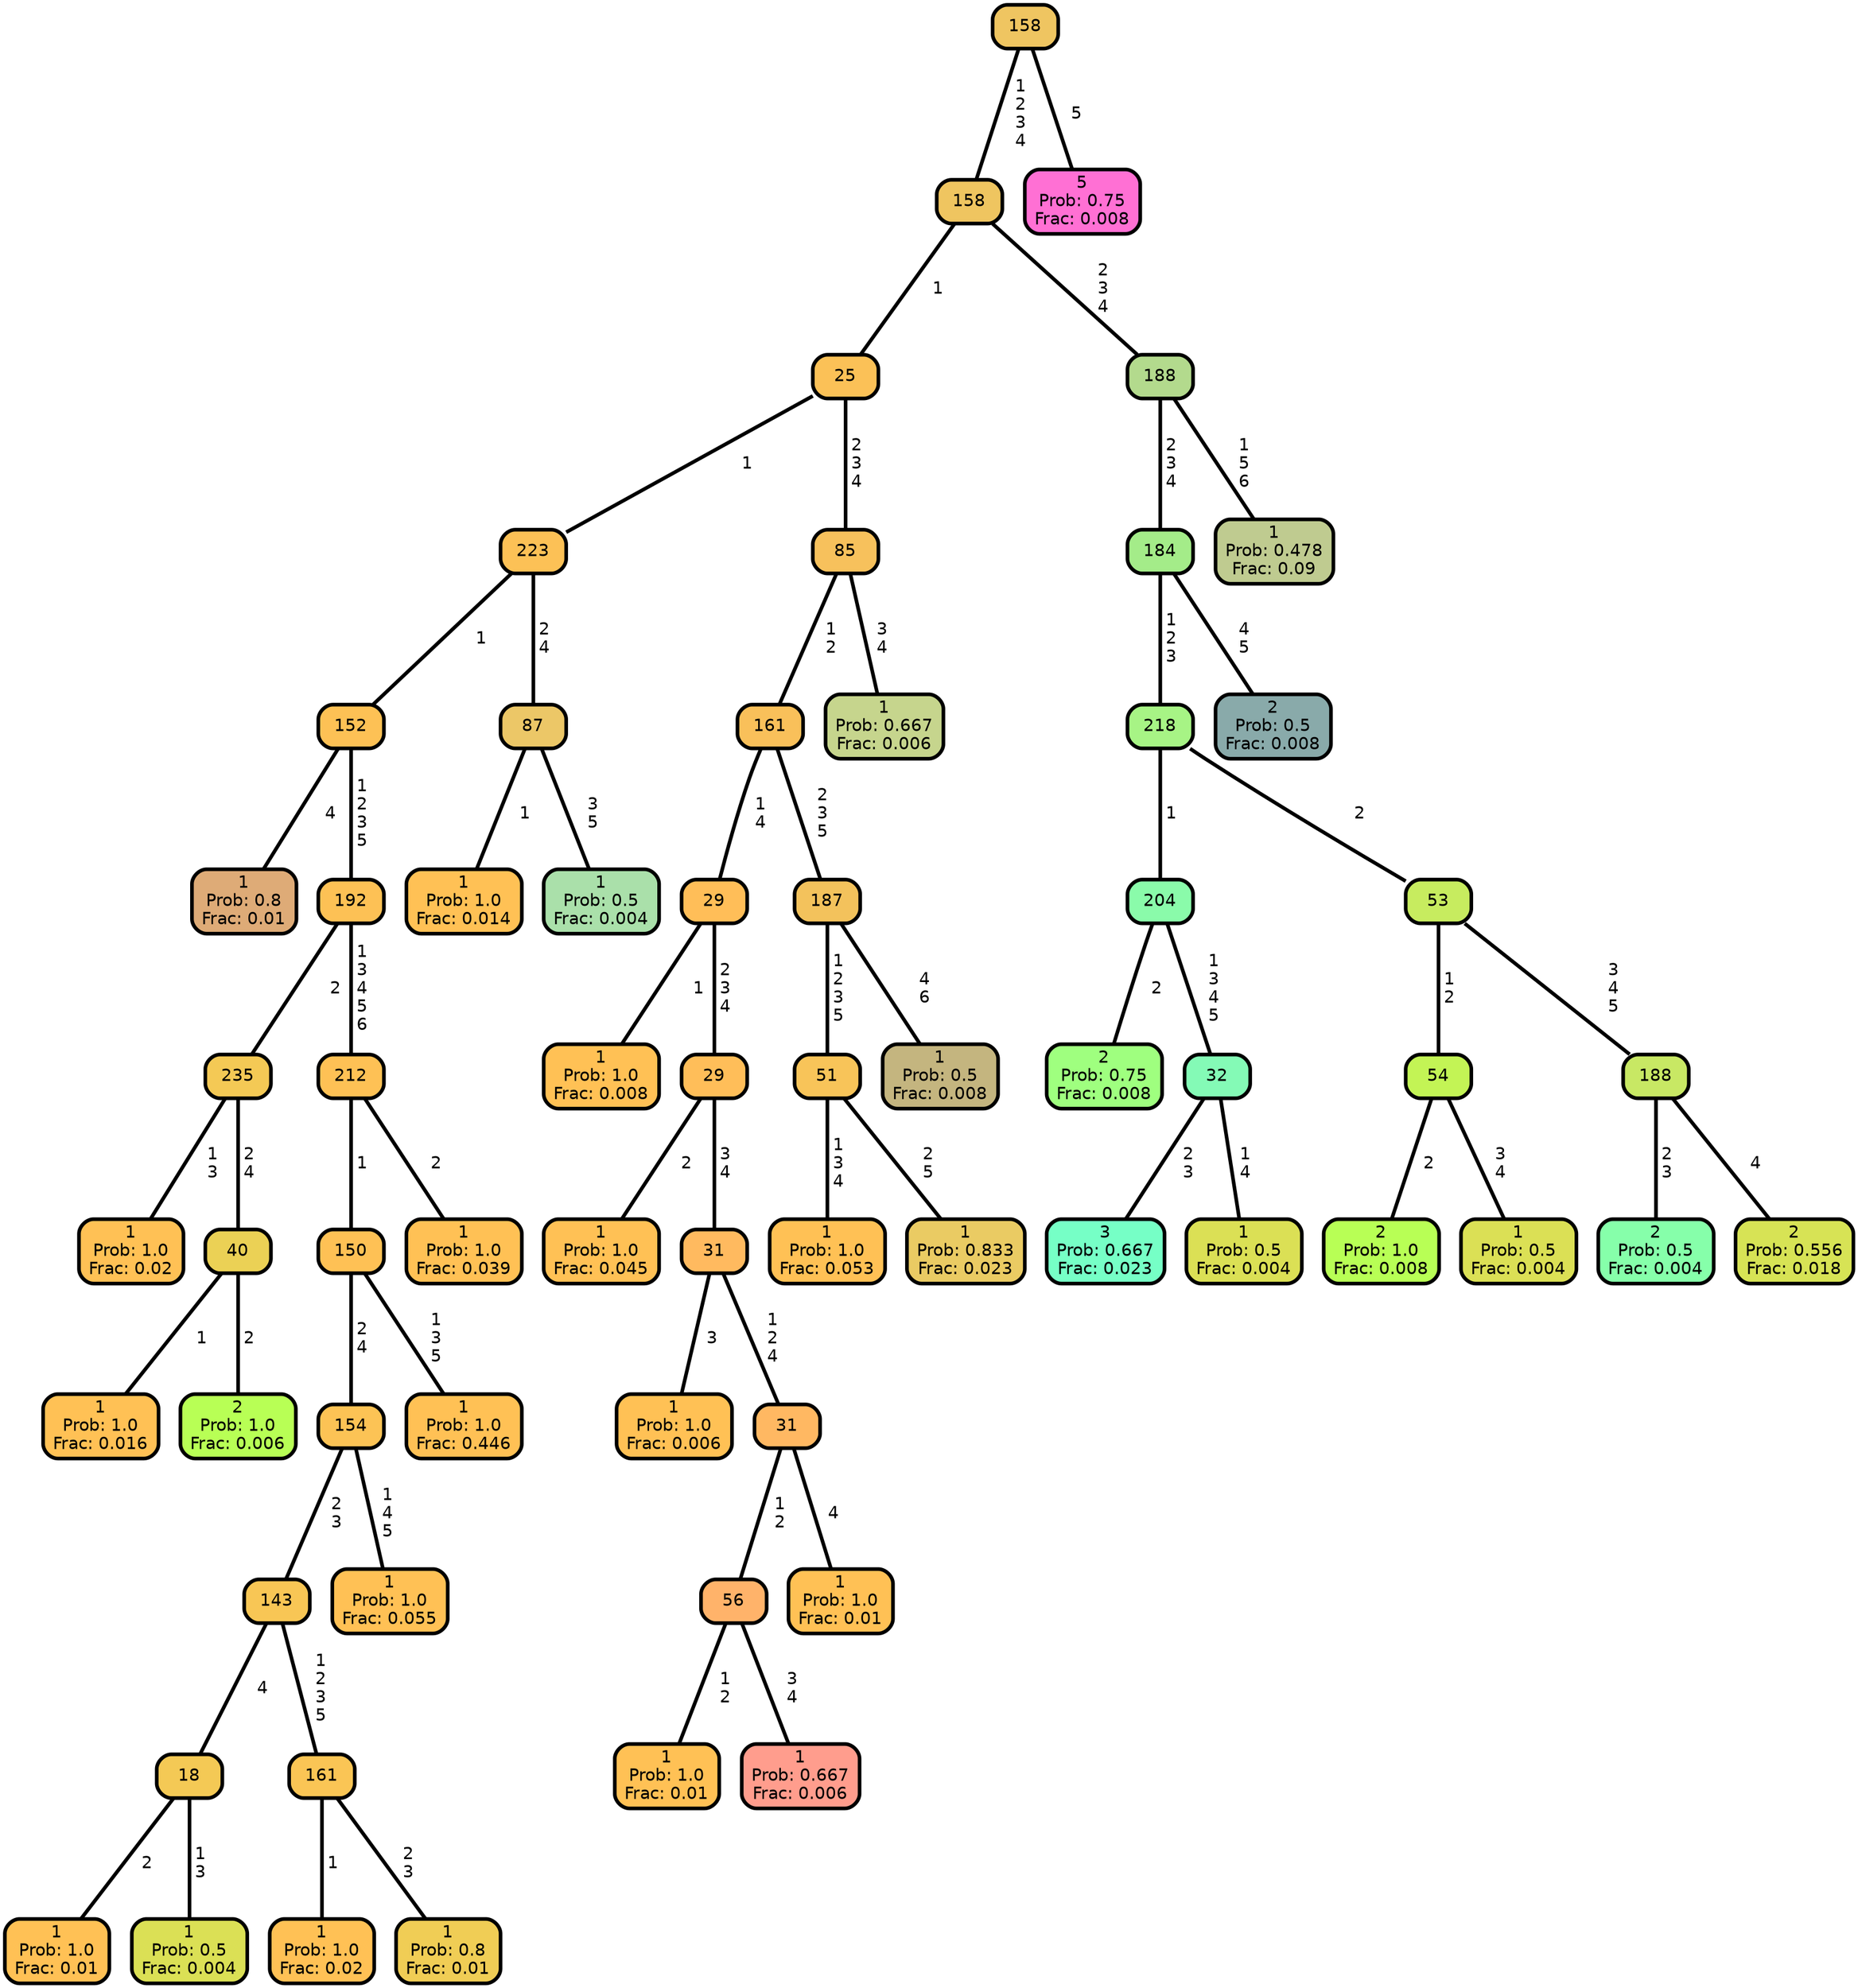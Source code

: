 graph Tree {
node [shape=box, style="filled, rounded",color="black",penwidth="3",fontcolor="black",                 fontname=helvetica] ;
graph [ranksep="0 equally", splines=straight,                 bgcolor=transparent, dpi=200] ;
edge [fontname=helvetica, color=black] ;
0 [label="1
Prob: 0.8
Frac: 0.01", fillcolor="#deab77"] ;
1 [label="152", fillcolor="#fdc155"] ;
2 [label="1
Prob: 1.0
Frac: 0.02", fillcolor="#ffc155"] ;
3 [label="235", fillcolor="#f4c955"] ;
4 [label="1
Prob: 1.0
Frac: 0.016", fillcolor="#ffc155"] ;
5 [label="40", fillcolor="#ebd155"] ;
6 [label="2
Prob: 1.0
Frac: 0.006", fillcolor="#b8ff55"] ;
7 [label="192", fillcolor="#fdc155"] ;
8 [label="1
Prob: 1.0
Frac: 0.01", fillcolor="#ffc155"] ;
9 [label="18", fillcolor="#f4c955"] ;
10 [label="1
Prob: 0.5
Frac: 0.004", fillcolor="#dbe055"] ;
11 [label="143", fillcolor="#f8c655"] ;
12 [label="1
Prob: 1.0
Frac: 0.02", fillcolor="#ffc155"] ;
13 [label="161", fillcolor="#fac555"] ;
14 [label="1
Prob: 0.8
Frac: 0.01", fillcolor="#f0cd55"] ;
15 [label="154", fillcolor="#fcc355"] ;
16 [label="1
Prob: 1.0
Frac: 0.055", fillcolor="#ffc155"] ;
17 [label="150", fillcolor="#fec155"] ;
18 [label="1
Prob: 1.0
Frac: 0.446", fillcolor="#ffc155"] ;
19 [label="212", fillcolor="#fec155"] ;
20 [label="1
Prob: 1.0
Frac: 0.039", fillcolor="#ffc155"] ;
21 [label="223", fillcolor="#fcc156"] ;
22 [label="1
Prob: 1.0
Frac: 0.014", fillcolor="#ffc155"] ;
23 [label="87", fillcolor="#ecc767"] ;
24 [label="1
Prob: 0.5
Frac: 0.004", fillcolor="#aae0aa"] ;
25 [label="25", fillcolor="#fbc157"] ;
26 [label="1
Prob: 1.0
Frac: 0.008", fillcolor="#ffc155"] ;
27 [label="29", fillcolor="#ffbe58"] ;
28 [label="1
Prob: 1.0
Frac: 0.045", fillcolor="#ffc155"] ;
29 [label="29", fillcolor="#ffbe59"] ;
30 [label="1
Prob: 1.0
Frac: 0.006", fillcolor="#ffc155"] ;
31 [label="31", fillcolor="#ffba5f"] ;
32 [label="1
Prob: 1.0
Frac: 0.01", fillcolor="#ffc155"] ;
33 [label="56", fillcolor="#ffb36a"] ;
34 [label="1
Prob: 0.667
Frac: 0.006", fillcolor="#ff9d8d"] ;
35 [label="31", fillcolor="#ffb862"] ;
36 [label="1
Prob: 1.0
Frac: 0.01", fillcolor="#ffc155"] ;
37 [label="161", fillcolor="#f9c05a"] ;
38 [label="1
Prob: 1.0
Frac: 0.053", fillcolor="#ffc155"] ;
39 [label="51", fillcolor="#f8c459"] ;
40 [label="1
Prob: 0.833
Frac: 0.023", fillcolor="#eacb63"] ;
41 [label="187", fillcolor="#f3c25c"] ;
42 [label="1
Prob: 0.5
Frac: 0.008", fillcolor="#c4b57f"] ;
43 [label="85", fillcolor="#f7c15c"] ;
44 [label="1
Prob: 0.667
Frac: 0.006", fillcolor="#c6d58d"] ;
45 [label="158", fillcolor="#efc560"] ;
46 [label="2
Prob: 0.75
Frac: 0.008", fillcolor="#9fff7f"] ;
47 [label="204", fillcolor="#8afbaa"] ;
48 [label="3
Prob: 0.667
Frac: 0.023", fillcolor="#76ffc6"] ;
49 [label="32", fillcolor="#84fab6"] ;
50 [label="1
Prob: 0.5
Frac: 0.004", fillcolor="#dbe055"] ;
51 [label="218", fillcolor="#a7f485"] ;
52 [label="2
Prob: 1.0
Frac: 0.008", fillcolor="#b8ff55"] ;
53 [label="54", fillcolor="#c3f455"] ;
54 [label="1
Prob: 0.5
Frac: 0.004", fillcolor="#dbe055"] ;
55 [label="53", fillcolor="#c7ec5f"] ;
56 [label="2
Prob: 0.5
Frac: 0.004", fillcolor="#86ffaa"] ;
57 [label="188", fillcolor="#c8e864"] ;
58 [label="2
Prob: 0.556
Frac: 0.018", fillcolor="#d7e355"] ;
59 [label="184", fillcolor="#a4ec89"] ;
60 [label="2
Prob: 0.5
Frac: 0.008", fillcolor="#89aaaa"] ;
61 [label="188", fillcolor="#b3da8d"] ;
62 [label="1
Prob: 0.478
Frac: 0.09", fillcolor="#bfcb90"] ;
63 [label="158", fillcolor="#efc561"] ;
64 [label="5
Prob: 0.75
Frac: 0.008", fillcolor="#ff70d4"] ;
1 -- 0 [label=" 4",penwidth=3] ;
1 -- 7 [label=" 1\n 2\n 3\n 5",penwidth=3] ;
3 -- 2 [label=" 1\n 3",penwidth=3] ;
3 -- 5 [label=" 2\n 4",penwidth=3] ;
5 -- 4 [label=" 1",penwidth=3] ;
5 -- 6 [label=" 2",penwidth=3] ;
7 -- 3 [label=" 2",penwidth=3] ;
7 -- 19 [label=" 1\n 3\n 4\n 5\n 6",penwidth=3] ;
9 -- 8 [label=" 2",penwidth=3] ;
9 -- 10 [label=" 1\n 3",penwidth=3] ;
11 -- 9 [label=" 4",penwidth=3] ;
11 -- 13 [label=" 1\n 2\n 3\n 5",penwidth=3] ;
13 -- 12 [label=" 1",penwidth=3] ;
13 -- 14 [label=" 2\n 3",penwidth=3] ;
15 -- 11 [label=" 2\n 3",penwidth=3] ;
15 -- 16 [label=" 1\n 4\n 5",penwidth=3] ;
17 -- 15 [label=" 2\n 4",penwidth=3] ;
17 -- 18 [label=" 1\n 3\n 5",penwidth=3] ;
19 -- 17 [label=" 1",penwidth=3] ;
19 -- 20 [label=" 2",penwidth=3] ;
21 -- 1 [label=" 1",penwidth=3] ;
21 -- 23 [label=" 2\n 4",penwidth=3] ;
23 -- 22 [label=" 1",penwidth=3] ;
23 -- 24 [label=" 3\n 5",penwidth=3] ;
25 -- 21 [label=" 1",penwidth=3] ;
25 -- 43 [label=" 2\n 3\n 4",penwidth=3] ;
27 -- 26 [label=" 1",penwidth=3] ;
27 -- 29 [label=" 2\n 3\n 4",penwidth=3] ;
29 -- 28 [label=" 2",penwidth=3] ;
29 -- 31 [label=" 3\n 4",penwidth=3] ;
31 -- 30 [label=" 3",penwidth=3] ;
31 -- 35 [label=" 1\n 2\n 4",penwidth=3] ;
33 -- 32 [label=" 1\n 2",penwidth=3] ;
33 -- 34 [label=" 3\n 4",penwidth=3] ;
35 -- 33 [label=" 1\n 2",penwidth=3] ;
35 -- 36 [label=" 4",penwidth=3] ;
37 -- 27 [label=" 1\n 4",penwidth=3] ;
37 -- 41 [label=" 2\n 3\n 5",penwidth=3] ;
39 -- 38 [label=" 1\n 3\n 4",penwidth=3] ;
39 -- 40 [label=" 2\n 5",penwidth=3] ;
41 -- 39 [label=" 1\n 2\n 3\n 5",penwidth=3] ;
41 -- 42 [label=" 4\n 6",penwidth=3] ;
43 -- 37 [label=" 1\n 2",penwidth=3] ;
43 -- 44 [label=" 3\n 4",penwidth=3] ;
45 -- 25 [label=" 1",penwidth=3] ;
45 -- 61 [label=" 2\n 3\n 4",penwidth=3] ;
47 -- 46 [label=" 2",penwidth=3] ;
47 -- 49 [label=" 1\n 3\n 4\n 5",penwidth=3] ;
49 -- 48 [label=" 2\n 3",penwidth=3] ;
49 -- 50 [label=" 1\n 4",penwidth=3] ;
51 -- 47 [label=" 1",penwidth=3] ;
51 -- 55 [label=" 2",penwidth=3] ;
53 -- 52 [label=" 2",penwidth=3] ;
53 -- 54 [label=" 3\n 4",penwidth=3] ;
55 -- 53 [label=" 1\n 2",penwidth=3] ;
55 -- 57 [label=" 3\n 4\n 5",penwidth=3] ;
57 -- 56 [label=" 2\n 3",penwidth=3] ;
57 -- 58 [label=" 4",penwidth=3] ;
59 -- 51 [label=" 1\n 2\n 3",penwidth=3] ;
59 -- 60 [label=" 4\n 5",penwidth=3] ;
61 -- 59 [label=" 2\n 3\n 4",penwidth=3] ;
61 -- 62 [label=" 1\n 5\n 6",penwidth=3] ;
63 -- 45 [label=" 1\n 2\n 3\n 4",penwidth=3] ;
63 -- 64 [label=" 5",penwidth=3] ;
{rank = same;}}
